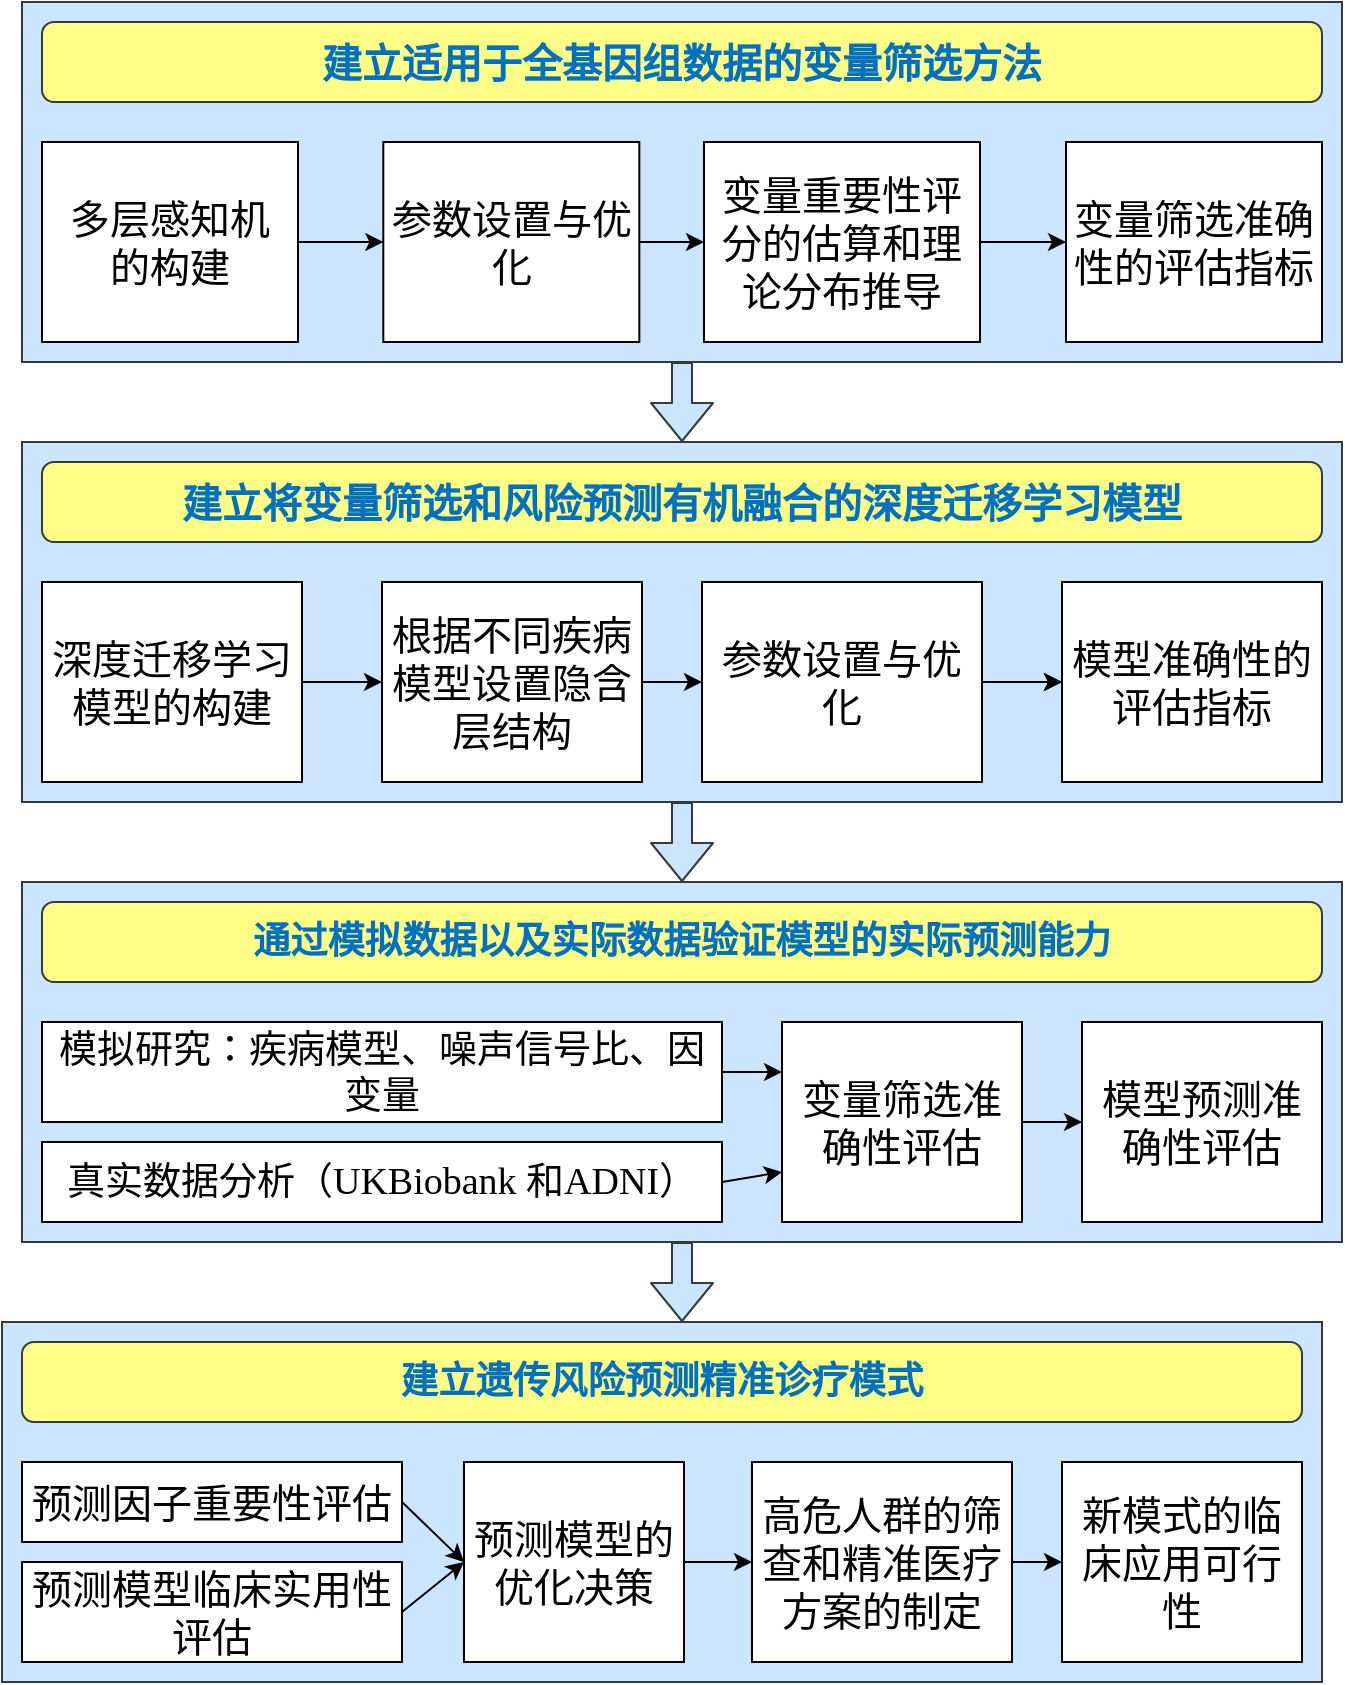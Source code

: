 <mxfile version="14.4.4" type="device"><diagram id="Qysw3-rOo7-g8x6gWeUs" name="Page-1"><mxGraphModel dx="1482" dy="986" grid="1" gridSize="10" guides="1" tooltips="1" connect="1" arrows="1" fold="1" page="1" pageScale="1" pageWidth="850" pageHeight="1100" math="0" shadow="0"><root><mxCell id="0"/><mxCell id="1" parent="0"/><mxCell id="IYrFxxv-hgy3-oWXNiMI-64" value="" style="group" parent="1" vertex="1" connectable="0"><mxGeometry x="30" y="40" width="660" height="180" as="geometry"/></mxCell><mxCell id="IYrFxxv-hgy3-oWXNiMI-63" value="" style="rounded=0;whiteSpace=wrap;html=1;fillColor=#cce5ff;strokeColor=#36393d;" parent="IYrFxxv-hgy3-oWXNiMI-64" vertex="1"><mxGeometry width="660" height="180" as="geometry"/></mxCell><mxCell id="IYrFxxv-hgy3-oWXNiMI-2" value="&lt;font style=&quot;font-size: 20px&quot;&gt;&lt;b&gt;&lt;span style=&quot;font-family: &amp;#34;kaiti&amp;#34; ; color: rgb(0 , 112 , 193)&quot; lang=&quot;ZH-CN&quot;&gt;建立适用于全基因组数据的变量筛选方法&lt;/span&gt;&lt;/b&gt;&lt;/font&gt;" style="rounded=1;whiteSpace=wrap;html=1;fillColor=#ffff88;strokeColor=#36393d;" parent="IYrFxxv-hgy3-oWXNiMI-64" vertex="1"><mxGeometry x="10" y="10" width="640" height="40" as="geometry"/></mxCell><mxCell id="IYrFxxv-hgy3-oWXNiMI-1" value="&lt;div style=&quot;font-size: 20px&quot;&gt;&lt;font style=&quot;font-size: 20px&quot;&gt;多层感知机&lt;/font&gt;&lt;/div&gt;&lt;div style=&quot;font-size: 20px&quot;&gt;&lt;font style=&quot;font-size: 20px&quot;&gt;的构建&lt;/font&gt;&lt;/div&gt;" style="rounded=0;whiteSpace=wrap;html=1;" parent="IYrFxxv-hgy3-oWXNiMI-64" vertex="1"><mxGeometry x="10" y="70" width="128" height="100" as="geometry"/></mxCell><mxCell id="IYrFxxv-hgy3-oWXNiMI-3" value="&lt;font style=&quot;font-size: 20px&quot;&gt;参数设置与优化&lt;/font&gt;" style="whiteSpace=wrap;html=1;rounded=0;" parent="IYrFxxv-hgy3-oWXNiMI-64" vertex="1"><mxGeometry x="180.667" y="70" width="128" height="100" as="geometry"/></mxCell><mxCell id="IYrFxxv-hgy3-oWXNiMI-4" value="" style="edgeStyle=orthogonalEdgeStyle;rounded=0;orthogonalLoop=1;jettySize=auto;html=1;" parent="IYrFxxv-hgy3-oWXNiMI-64" source="IYrFxxv-hgy3-oWXNiMI-1" target="IYrFxxv-hgy3-oWXNiMI-3" edge="1"><mxGeometry x="10" y="70" as="geometry"/></mxCell><mxCell id="IYrFxxv-hgy3-oWXNiMI-5" value="&lt;font style=&quot;font-size: 20px&quot;&gt;变量重要性评分的估算和理论分布推导&lt;/font&gt;" style="whiteSpace=wrap;html=1;rounded=0;" parent="IYrFxxv-hgy3-oWXNiMI-64" vertex="1"><mxGeometry x="341" y="70" width="138" height="100" as="geometry"/></mxCell><mxCell id="IYrFxxv-hgy3-oWXNiMI-6" value="" style="edgeStyle=orthogonalEdgeStyle;rounded=0;orthogonalLoop=1;jettySize=auto;html=1;" parent="IYrFxxv-hgy3-oWXNiMI-64" source="IYrFxxv-hgy3-oWXNiMI-3" target="IYrFxxv-hgy3-oWXNiMI-5" edge="1"><mxGeometry x="10" y="70" as="geometry"/></mxCell><mxCell id="IYrFxxv-hgy3-oWXNiMI-14" value="&lt;font style=&quot;font-size: 20px&quot;&gt;变量筛选准确性的评估指标&lt;/font&gt;" style="rounded=0;whiteSpace=wrap;html=1;" parent="IYrFxxv-hgy3-oWXNiMI-64" vertex="1"><mxGeometry x="522" y="70" width="128" height="100" as="geometry"/></mxCell><mxCell id="IYrFxxv-hgy3-oWXNiMI-48" value="" style="edgeStyle=orthogonalEdgeStyle;rounded=0;orthogonalLoop=1;jettySize=auto;html=1;" parent="IYrFxxv-hgy3-oWXNiMI-64" source="IYrFxxv-hgy3-oWXNiMI-5" target="IYrFxxv-hgy3-oWXNiMI-14" edge="1"><mxGeometry x="10" y="70" as="geometry"/></mxCell><mxCell id="IYrFxxv-hgy3-oWXNiMI-66" value="" style="group" parent="1" vertex="1" connectable="0"><mxGeometry x="30" y="260" width="660" height="180" as="geometry"/></mxCell><mxCell id="IYrFxxv-hgy3-oWXNiMI-65" value="" style="rounded=0;whiteSpace=wrap;html=1;fillColor=#cce5ff;strokeColor=#36393d;" parent="IYrFxxv-hgy3-oWXNiMI-66" vertex="1"><mxGeometry width="660" height="180" as="geometry"/></mxCell><mxCell id="IYrFxxv-hgy3-oWXNiMI-7" value="&lt;font style=&quot;font-size: 20px&quot;&gt;&lt;b&gt;&lt;span style=&quot;font-family: &amp;#34;kaiti&amp;#34; ; color: rgb(0 , 112 , 193)&quot; lang=&quot;ZH-CN&quot;&gt;建立将变量筛选和风险预测有机融合的深度迁移学习模型&lt;/span&gt;&lt;/b&gt;&lt;/font&gt;" style="rounded=1;whiteSpace=wrap;html=1;fillColor=#ffff88;strokeColor=#36393d;" parent="IYrFxxv-hgy3-oWXNiMI-66" vertex="1"><mxGeometry x="10" y="10" width="640" height="40" as="geometry"/></mxCell><mxCell id="IYrFxxv-hgy3-oWXNiMI-47" style="edgeStyle=orthogonalEdgeStyle;rounded=0;orthogonalLoop=1;jettySize=auto;html=1;exitX=0.5;exitY=1;exitDx=0;exitDy=0;" parent="IYrFxxv-hgy3-oWXNiMI-66" source="IYrFxxv-hgy3-oWXNiMI-7" target="IYrFxxv-hgy3-oWXNiMI-7" edge="1"><mxGeometry relative="1" as="geometry"/></mxCell><mxCell id="IYrFxxv-hgy3-oWXNiMI-8" value="&lt;font style=&quot;font-size: 20px&quot;&gt;深度迁移学习模型的构建&lt;/font&gt;" style="rounded=0;whiteSpace=wrap;html=1;" parent="IYrFxxv-hgy3-oWXNiMI-66" vertex="1"><mxGeometry x="10" y="70" width="130" height="100" as="geometry"/></mxCell><mxCell id="IYrFxxv-hgy3-oWXNiMI-12" value="&lt;font style=&quot;font-size: 20px&quot;&gt;参数设置与优化&lt;/font&gt;" style="rounded=0;whiteSpace=wrap;html=1;" parent="IYrFxxv-hgy3-oWXNiMI-66" vertex="1"><mxGeometry x="340" y="70" width="140" height="100" as="geometry"/></mxCell><mxCell id="IYrFxxv-hgy3-oWXNiMI-13" value="&lt;font style=&quot;font-size: 20px&quot;&gt;模型准确性的评估指标&lt;/font&gt;" style="rounded=0;whiteSpace=wrap;html=1;" parent="IYrFxxv-hgy3-oWXNiMI-66" vertex="1"><mxGeometry x="520" y="70" width="130" height="100" as="geometry"/></mxCell><mxCell id="IYrFxxv-hgy3-oWXNiMI-56" value="" style="edgeStyle=orthogonalEdgeStyle;rounded=0;orthogonalLoop=1;jettySize=auto;html=1;" parent="IYrFxxv-hgy3-oWXNiMI-66" source="IYrFxxv-hgy3-oWXNiMI-12" target="IYrFxxv-hgy3-oWXNiMI-13" edge="1"><mxGeometry relative="1" as="geometry"/></mxCell><mxCell id="IYrFxxv-hgy3-oWXNiMI-52" value="" style="edgeStyle=orthogonalEdgeStyle;rounded=0;orthogonalLoop=1;jettySize=auto;html=1;" parent="IYrFxxv-hgy3-oWXNiMI-66" source="IYrFxxv-hgy3-oWXNiMI-12" target="IYrFxxv-hgy3-oWXNiMI-13" edge="1"><mxGeometry x="50" y="70" as="geometry"/></mxCell><mxCell id="IYrFxxv-hgy3-oWXNiMI-51" value="" style="edgeStyle=orthogonalEdgeStyle;rounded=0;orthogonalLoop=1;jettySize=auto;html=1;" parent="IYrFxxv-hgy3-oWXNiMI-66" source="IYrFxxv-hgy3-oWXNiMI-17" target="IYrFxxv-hgy3-oWXNiMI-12" edge="1"><mxGeometry x="50" y="70" as="geometry"/></mxCell><mxCell id="IYrFxxv-hgy3-oWXNiMI-17" value="&lt;font style=&quot;font-size: 20px&quot;&gt;根据不同疾病模型设置隐含层结构&lt;/font&gt;" style="rounded=0;whiteSpace=wrap;html=1;" parent="IYrFxxv-hgy3-oWXNiMI-66" vertex="1"><mxGeometry x="180" y="70" width="130" height="100" as="geometry"/></mxCell><mxCell id="IYrFxxv-hgy3-oWXNiMI-50" value="" style="edgeStyle=orthogonalEdgeStyle;rounded=0;orthogonalLoop=1;jettySize=auto;html=1;" parent="IYrFxxv-hgy3-oWXNiMI-66" source="IYrFxxv-hgy3-oWXNiMI-8" target="IYrFxxv-hgy3-oWXNiMI-17" edge="1"><mxGeometry x="50" y="70" as="geometry"/></mxCell><mxCell id="IYrFxxv-hgy3-oWXNiMI-67" value="" style="shape=flexArrow;endArrow=classic;html=1;exitX=0.5;exitY=1;exitDx=0;exitDy=0;entryX=0.5;entryY=0;entryDx=0;entryDy=0;fillColor=#cce5ff;strokeColor=#36393d;" parent="1" source="IYrFxxv-hgy3-oWXNiMI-63" target="IYrFxxv-hgy3-oWXNiMI-65" edge="1"><mxGeometry width="50" height="50" relative="1" as="geometry"><mxPoint x="350" y="420" as="sourcePoint"/><mxPoint x="400" y="370" as="targetPoint"/></mxGeometry></mxCell><mxCell id="IYrFxxv-hgy3-oWXNiMI-70" value="" style="group" parent="1" vertex="1" connectable="0"><mxGeometry x="30" y="480" width="660" height="180" as="geometry"/></mxCell><mxCell id="IYrFxxv-hgy3-oWXNiMI-68" value="" style="rounded=0;whiteSpace=wrap;html=1;fillColor=#cce5ff;strokeColor=#36393d;" parent="IYrFxxv-hgy3-oWXNiMI-70" vertex="1"><mxGeometry width="660" height="180" as="geometry"/></mxCell><mxCell id="IYrFxxv-hgy3-oWXNiMI-18" value="&lt;b&gt;&lt;span style=&quot;font-size: 14.0pt ; font-family: &amp;#34;kaiti&amp;#34; ; color: #0070c1&quot; lang=&quot;ZH-CN&quot;&gt;通过模拟数据以及实际数据验证模型的实际预测能力&lt;/span&gt;&lt;span style=&quot;font-size: 14.0pt ; font-family: &amp;#34;times new roman&amp;#34; ; color: #0070c1&quot;&gt;&lt;/span&gt;&lt;/b&gt;" style="rounded=1;whiteSpace=wrap;html=1;fillColor=#ffff88;strokeColor=#36393d;" parent="IYrFxxv-hgy3-oWXNiMI-70" vertex="1"><mxGeometry x="10" y="10" width="640" height="40" as="geometry"/></mxCell><mxCell id="IYrFxxv-hgy3-oWXNiMI-19" value="&lt;div style=&quot;font-size: 19px&quot;&gt;模拟研究：疾病模型、噪声信号比、因变量&lt;/div&gt;" style="rounded=0;whiteSpace=wrap;html=1;" parent="IYrFxxv-hgy3-oWXNiMI-70" vertex="1"><mxGeometry x="10" y="70" width="340" height="50" as="geometry"/></mxCell><mxCell id="IYrFxxv-hgy3-oWXNiMI-23" value="&lt;font style=&quot;font-size: 20px&quot;&gt;变量筛选准确性评估&lt;/font&gt;" style="rounded=0;whiteSpace=wrap;html=1;" parent="IYrFxxv-hgy3-oWXNiMI-70" vertex="1"><mxGeometry x="380" y="70" width="120" height="100" as="geometry"/></mxCell><mxCell id="IYrFxxv-hgy3-oWXNiMI-24" value="&lt;font style=&quot;font-size: 20px&quot;&gt;模型预测准确性评估&lt;/font&gt;" style="rounded=0;whiteSpace=wrap;html=1;" parent="IYrFxxv-hgy3-oWXNiMI-70" vertex="1"><mxGeometry x="530" y="70" width="120" height="100" as="geometry"/></mxCell><mxCell id="IYrFxxv-hgy3-oWXNiMI-25" value="&lt;div style=&quot;font-size: 19px&quot;&gt;&lt;font style=&quot;font-size: 19px&quot; face=&quot;Times New Roman&quot;&gt;真实数据分析&lt;/font&gt;&lt;font style=&quot;font-size: 19px&quot; face=&quot;Times New Roman&quot;&gt;（UKBiobank 和ADNI）&lt;/font&gt;&lt;/div&gt;" style="rounded=0;whiteSpace=wrap;html=1;" parent="IYrFxxv-hgy3-oWXNiMI-70" vertex="1"><mxGeometry x="10" y="130" width="340" height="40" as="geometry"/></mxCell><mxCell id="IYrFxxv-hgy3-oWXNiMI-58" value="" style="endArrow=classic;html=1;exitX=1;exitY=0.5;exitDx=0;exitDy=0;entryX=0;entryY=0.25;entryDx=0;entryDy=0;" parent="IYrFxxv-hgy3-oWXNiMI-70" source="IYrFxxv-hgy3-oWXNiMI-19" target="IYrFxxv-hgy3-oWXNiMI-23" edge="1"><mxGeometry width="50" height="50" relative="1" as="geometry"><mxPoint x="300" y="-10" as="sourcePoint"/><mxPoint x="350" y="-60" as="targetPoint"/></mxGeometry></mxCell><mxCell id="IYrFxxv-hgy3-oWXNiMI-59" value="" style="endArrow=classic;html=1;exitX=1;exitY=0.5;exitDx=0;exitDy=0;entryX=0;entryY=0.75;entryDx=0;entryDy=0;" parent="IYrFxxv-hgy3-oWXNiMI-70" source="IYrFxxv-hgy3-oWXNiMI-25" target="IYrFxxv-hgy3-oWXNiMI-23" edge="1"><mxGeometry width="50" height="50" relative="1" as="geometry"><mxPoint x="300" y="-10" as="sourcePoint"/><mxPoint x="350" y="-60" as="targetPoint"/></mxGeometry></mxCell><mxCell id="IYrFxxv-hgy3-oWXNiMI-62" value="" style="endArrow=classic;html=1;exitX=1;exitY=0.5;exitDx=0;exitDy=0;entryX=0;entryY=0.5;entryDx=0;entryDy=0;" parent="IYrFxxv-hgy3-oWXNiMI-70" source="IYrFxxv-hgy3-oWXNiMI-23" target="IYrFxxv-hgy3-oWXNiMI-24" edge="1"><mxGeometry width="50" height="50" relative="1" as="geometry"><mxPoint x="300" y="-10" as="sourcePoint"/><mxPoint x="350" y="-60" as="targetPoint"/></mxGeometry></mxCell><mxCell id="IYrFxxv-hgy3-oWXNiMI-71" value="" style="shape=flexArrow;endArrow=classic;html=1;exitX=0.5;exitY=1;exitDx=0;exitDy=0;entryX=0.5;entryY=0;entryDx=0;entryDy=0;fillColor=#cce5ff;strokeColor=#36393d;" parent="1" edge="1"><mxGeometry width="50" height="50" relative="1" as="geometry"><mxPoint x="360" y="440" as="sourcePoint"/><mxPoint x="360" y="480" as="targetPoint"/></mxGeometry></mxCell><mxCell id="IYrFxxv-hgy3-oWXNiMI-73" value="" style="group" parent="1" vertex="1" connectable="0"><mxGeometry x="20" y="700" width="660" height="180" as="geometry"/></mxCell><mxCell id="IYrFxxv-hgy3-oWXNiMI-72" value="" style="rounded=0;whiteSpace=wrap;html=1;fillColor=#cce5ff;strokeColor=#36393d;" parent="IYrFxxv-hgy3-oWXNiMI-73" vertex="1"><mxGeometry width="660" height="180" as="geometry"/></mxCell><mxCell id="IYrFxxv-hgy3-oWXNiMI-28" value="&lt;b&gt;&lt;span style=&quot;font-size: 14.0pt ; font-family: &amp;#34;kaiti&amp;#34; ; color: #0070c1&quot; lang=&quot;ZH-CN&quot;&gt;建立遗传风险预测精准诊疗模式&lt;/span&gt;&lt;/b&gt;" style="rounded=1;whiteSpace=wrap;html=1;fillColor=#ffff88;strokeColor=#36393d;" parent="IYrFxxv-hgy3-oWXNiMI-73" vertex="1"><mxGeometry x="10" y="10" width="640" height="40" as="geometry"/></mxCell><mxCell id="IYrFxxv-hgy3-oWXNiMI-38" value="&lt;font style=&quot;font-size: 20px&quot;&gt;预测因子重要性评估&lt;/font&gt;" style="rounded=0;whiteSpace=wrap;html=1;" parent="IYrFxxv-hgy3-oWXNiMI-73" vertex="1"><mxGeometry x="10" y="70" width="190" height="40" as="geometry"/></mxCell><mxCell id="IYrFxxv-hgy3-oWXNiMI-39" value="&lt;font style=&quot;font-size: 20px&quot;&gt;预测模型临床实用性评估&lt;/font&gt;" style="rounded=0;whiteSpace=wrap;html=1;" parent="IYrFxxv-hgy3-oWXNiMI-73" vertex="1"><mxGeometry x="10" y="120" width="190" height="50" as="geometry"/></mxCell><mxCell id="IYrFxxv-hgy3-oWXNiMI-40" value="&lt;font style=&quot;font-size: 20px&quot;&gt;预测模型的优化决策&lt;/font&gt;" style="rounded=0;whiteSpace=wrap;html=1;" parent="IYrFxxv-hgy3-oWXNiMI-73" vertex="1"><mxGeometry x="231" y="70" width="110" height="100" as="geometry"/></mxCell><mxCell id="IYrFxxv-hgy3-oWXNiMI-43" value="&lt;font style=&quot;font-size: 20px&quot;&gt;高危人群的筛查和精准医疗方案的制定&lt;/font&gt;" style="whiteSpace=wrap;html=1;rounded=0;" parent="IYrFxxv-hgy3-oWXNiMI-73" vertex="1"><mxGeometry x="375" y="70" width="130" height="100" as="geometry"/></mxCell><mxCell id="IYrFxxv-hgy3-oWXNiMI-45" value="&lt;font style=&quot;font-size: 20px&quot;&gt;新模式的临床应用可行性&lt;/font&gt;" style="whiteSpace=wrap;html=1;rounded=0;" parent="IYrFxxv-hgy3-oWXNiMI-73" vertex="1"><mxGeometry x="530" y="70" width="120" height="100" as="geometry"/></mxCell><mxCell id="Z3c_T7rNbFuGF1LWqC6E-1" value="" style="endArrow=classic;html=1;exitX=1;exitY=0.5;exitDx=0;exitDy=0;entryX=0;entryY=0.5;entryDx=0;entryDy=0;" parent="IYrFxxv-hgy3-oWXNiMI-73" source="IYrFxxv-hgy3-oWXNiMI-38" target="IYrFxxv-hgy3-oWXNiMI-40" edge="1"><mxGeometry width="50" height="50" relative="1" as="geometry"><mxPoint x="310" y="220" as="sourcePoint"/><mxPoint x="360" y="170" as="targetPoint"/></mxGeometry></mxCell><mxCell id="Z3c_T7rNbFuGF1LWqC6E-2" value="" style="endArrow=classic;html=1;exitX=1;exitY=0.5;exitDx=0;exitDy=0;entryX=0;entryY=0.5;entryDx=0;entryDy=0;" parent="IYrFxxv-hgy3-oWXNiMI-73" source="IYrFxxv-hgy3-oWXNiMI-39" target="IYrFxxv-hgy3-oWXNiMI-40" edge="1"><mxGeometry width="50" height="50" relative="1" as="geometry"><mxPoint x="310" y="220" as="sourcePoint"/><mxPoint x="360" y="170" as="targetPoint"/></mxGeometry></mxCell><mxCell id="Z3c_T7rNbFuGF1LWqC6E-3" value="" style="endArrow=classic;html=1;exitX=1;exitY=0.5;exitDx=0;exitDy=0;entryX=0;entryY=0.5;entryDx=0;entryDy=0;" parent="IYrFxxv-hgy3-oWXNiMI-73" source="IYrFxxv-hgy3-oWXNiMI-40" target="IYrFxxv-hgy3-oWXNiMI-43" edge="1"><mxGeometry width="50" height="50" relative="1" as="geometry"><mxPoint x="310" y="220" as="sourcePoint"/><mxPoint x="360" y="170" as="targetPoint"/></mxGeometry></mxCell><mxCell id="Z3c_T7rNbFuGF1LWqC6E-4" value="" style="endArrow=classic;html=1;exitX=1;exitY=0.5;exitDx=0;exitDy=0;entryX=0;entryY=0.5;entryDx=0;entryDy=0;" parent="IYrFxxv-hgy3-oWXNiMI-73" source="IYrFxxv-hgy3-oWXNiMI-43" target="IYrFxxv-hgy3-oWXNiMI-45" edge="1"><mxGeometry width="50" height="50" relative="1" as="geometry"><mxPoint x="310" y="220" as="sourcePoint"/><mxPoint x="360" y="170" as="targetPoint"/></mxGeometry></mxCell><mxCell id="IYrFxxv-hgy3-oWXNiMI-74" value="" style="shape=flexArrow;endArrow=classic;html=1;exitX=0.5;exitY=1;exitDx=0;exitDy=0;entryX=0.5;entryY=0;entryDx=0;entryDy=0;fillColor=#cce5ff;strokeColor=#36393d;" parent="1" edge="1"><mxGeometry width="50" height="50" relative="1" as="geometry"><mxPoint x="360" y="660" as="sourcePoint"/><mxPoint x="360" y="700" as="targetPoint"/></mxGeometry></mxCell></root></mxGraphModel></diagram></mxfile>